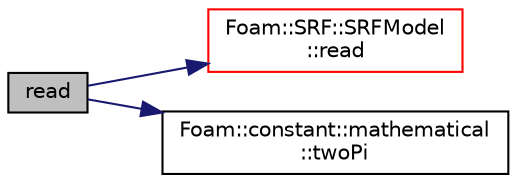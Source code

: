 digraph "read"
{
  bgcolor="transparent";
  edge [fontname="Helvetica",fontsize="10",labelfontname="Helvetica",labelfontsize="10"];
  node [fontname="Helvetica",fontsize="10",shape=record];
  rankdir="LR";
  Node7 [label="read",height=0.2,width=0.4,color="black", fillcolor="grey75", style="filled", fontcolor="black"];
  Node7 -> Node8 [color="midnightblue",fontsize="10",style="solid",fontname="Helvetica"];
  Node8 [label="Foam::SRF::SRFModel\l::read",height=0.2,width=0.4,color="red",URL="$a22753.html#af816873151ddb0126e98bb2f914d8ed5",tooltip="Read radiationProperties dictionary. "];
  Node7 -> Node53 [color="midnightblue",fontsize="10",style="solid",fontname="Helvetica"];
  Node53 [label="Foam::constant::mathematical\l::twoPi",height=0.2,width=0.4,color="black",URL="$a21892.html#a7574b446d33e802339e1708574670c00"];
}
